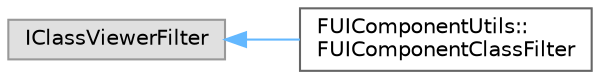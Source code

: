 digraph "Graphical Class Hierarchy"
{
 // INTERACTIVE_SVG=YES
 // LATEX_PDF_SIZE
  bgcolor="transparent";
  edge [fontname=Helvetica,fontsize=10,labelfontname=Helvetica,labelfontsize=10];
  node [fontname=Helvetica,fontsize=10,shape=box,height=0.2,width=0.4];
  rankdir="LR";
  Node0 [id="Node000000",label="IClassViewerFilter",height=0.2,width=0.4,color="grey60", fillcolor="#E0E0E0", style="filled",tooltip=" "];
  Node0 -> Node1 [id="edge5348_Node000000_Node000001",dir="back",color="steelblue1",style="solid",tooltip=" "];
  Node1 [id="Node000001",label="FUIComponentUtils::\lFUIComponentClassFilter",height=0.2,width=0.4,color="grey40", fillcolor="white", style="filled",URL="$df/dc1/classFUIComponentUtils_1_1FUIComponentClassFilter.html",tooltip=" "];
}
